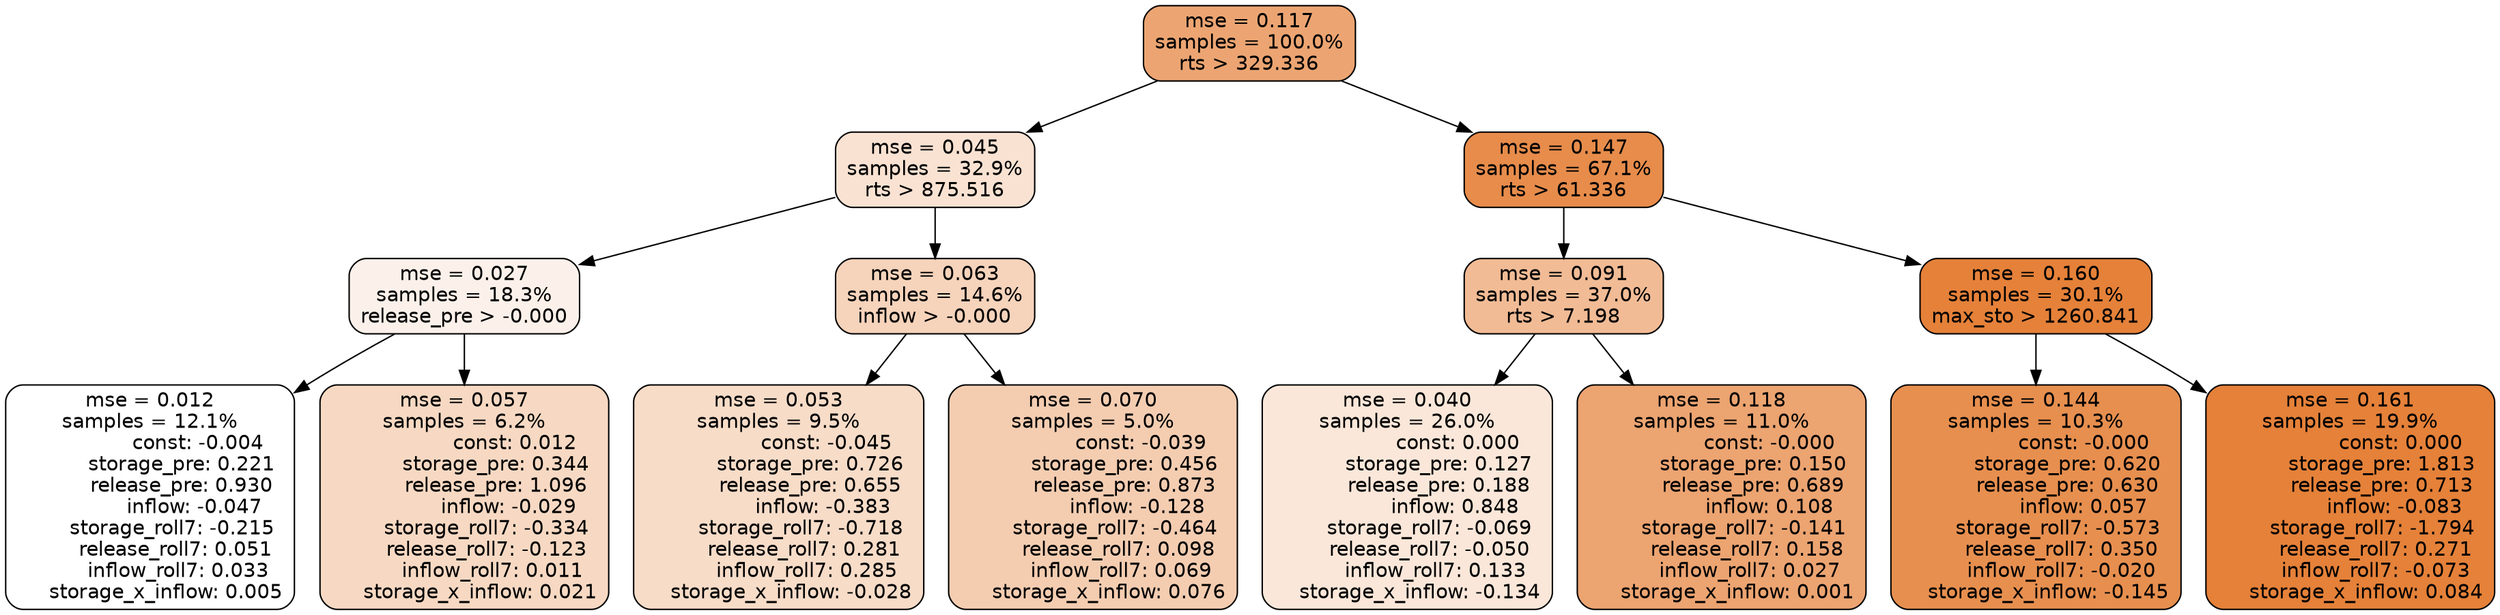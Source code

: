 digraph tree {
node [shape=rectangle, style="filled, rounded", color="black", fontname=helvetica] ;
edge [fontname=helvetica] ;
	"0" [label="mse = 0.117
samples = 100.0%
rts > 329.336", fillcolor="#eca572"]
	"8" [label="mse = 0.045
samples = 32.9%
rts > 875.516", fillcolor="#f9e2d2"]
	"1" [label="mse = 0.147
samples = 67.1%
rts > 61.336", fillcolor="#e78c4b"]
	"9" [label="mse = 0.027
samples = 18.3%
release_pre > -0.000", fillcolor="#fcf1ea"]
	"12" [label="mse = 0.063
samples = 14.6%
inflow > -0.000", fillcolor="#f6d3bb"]
	"2" [label="mse = 0.091
samples = 37.0%
rts > 7.198", fillcolor="#f1bb95"]
	"5" [label="mse = 0.160
samples = 30.1%
max_sto > 1260.841", fillcolor="#e58139"]
	"10" [label="mse = 0.012
samples = 12.1%
               const: -0.004
          storage_pre: 0.221
          release_pre: 0.930
              inflow: -0.047
       storage_roll7: -0.215
        release_roll7: 0.051
         inflow_roll7: 0.033
     storage_x_inflow: 0.005", fillcolor="#ffffff"]
	"11" [label="mse = 0.057
samples = 6.2%
                const: 0.012
          storage_pre: 0.344
          release_pre: 1.096
              inflow: -0.029
       storage_roll7: -0.334
       release_roll7: -0.123
         inflow_roll7: 0.011
     storage_x_inflow: 0.021", fillcolor="#f7d9c3"]
	"13" [label="mse = 0.053
samples = 9.5%
               const: -0.045
          storage_pre: 0.726
          release_pre: 0.655
              inflow: -0.383
       storage_roll7: -0.718
        release_roll7: 0.281
         inflow_roll7: 0.285
    storage_x_inflow: -0.028", fillcolor="#f7dcc8"]
	"14" [label="mse = 0.070
samples = 5.0%
               const: -0.039
          storage_pre: 0.456
          release_pre: 0.873
              inflow: -0.128
       storage_roll7: -0.464
        release_roll7: 0.098
         inflow_roll7: 0.069
     storage_x_inflow: 0.076", fillcolor="#f4cdb1"]
	"3" [label="mse = 0.040
samples = 26.0%
                const: 0.000
          storage_pre: 0.127
          release_pre: 0.188
               inflow: 0.848
       storage_roll7: -0.069
       release_roll7: -0.050
         inflow_roll7: 0.133
    storage_x_inflow: -0.134", fillcolor="#fae7d9"]
	"4" [label="mse = 0.118
samples = 11.0%
               const: -0.000
          storage_pre: 0.150
          release_pre: 0.689
               inflow: 0.108
       storage_roll7: -0.141
        release_roll7: 0.158
         inflow_roll7: 0.027
     storage_x_inflow: 0.001", fillcolor="#eca471"]
	"7" [label="mse = 0.144
samples = 10.3%
               const: -0.000
          storage_pre: 0.620
          release_pre: 0.630
               inflow: 0.057
       storage_roll7: -0.573
        release_roll7: 0.350
        inflow_roll7: -0.020
    storage_x_inflow: -0.145", fillcolor="#e78f4f"]
	"6" [label="mse = 0.161
samples = 19.9%
                const: 0.000
          storage_pre: 1.813
          release_pre: 0.713
              inflow: -0.083
       storage_roll7: -1.794
        release_roll7: 0.271
        inflow_roll7: -0.073
     storage_x_inflow: 0.084", fillcolor="#e58139"]

	"0" -> "1"
	"0" -> "8"
	"8" -> "9"
	"8" -> "12"
	"1" -> "2"
	"1" -> "5"
	"9" -> "10"
	"9" -> "11"
	"12" -> "13"
	"12" -> "14"
	"2" -> "3"
	"2" -> "4"
	"5" -> "6"
	"5" -> "7"
}